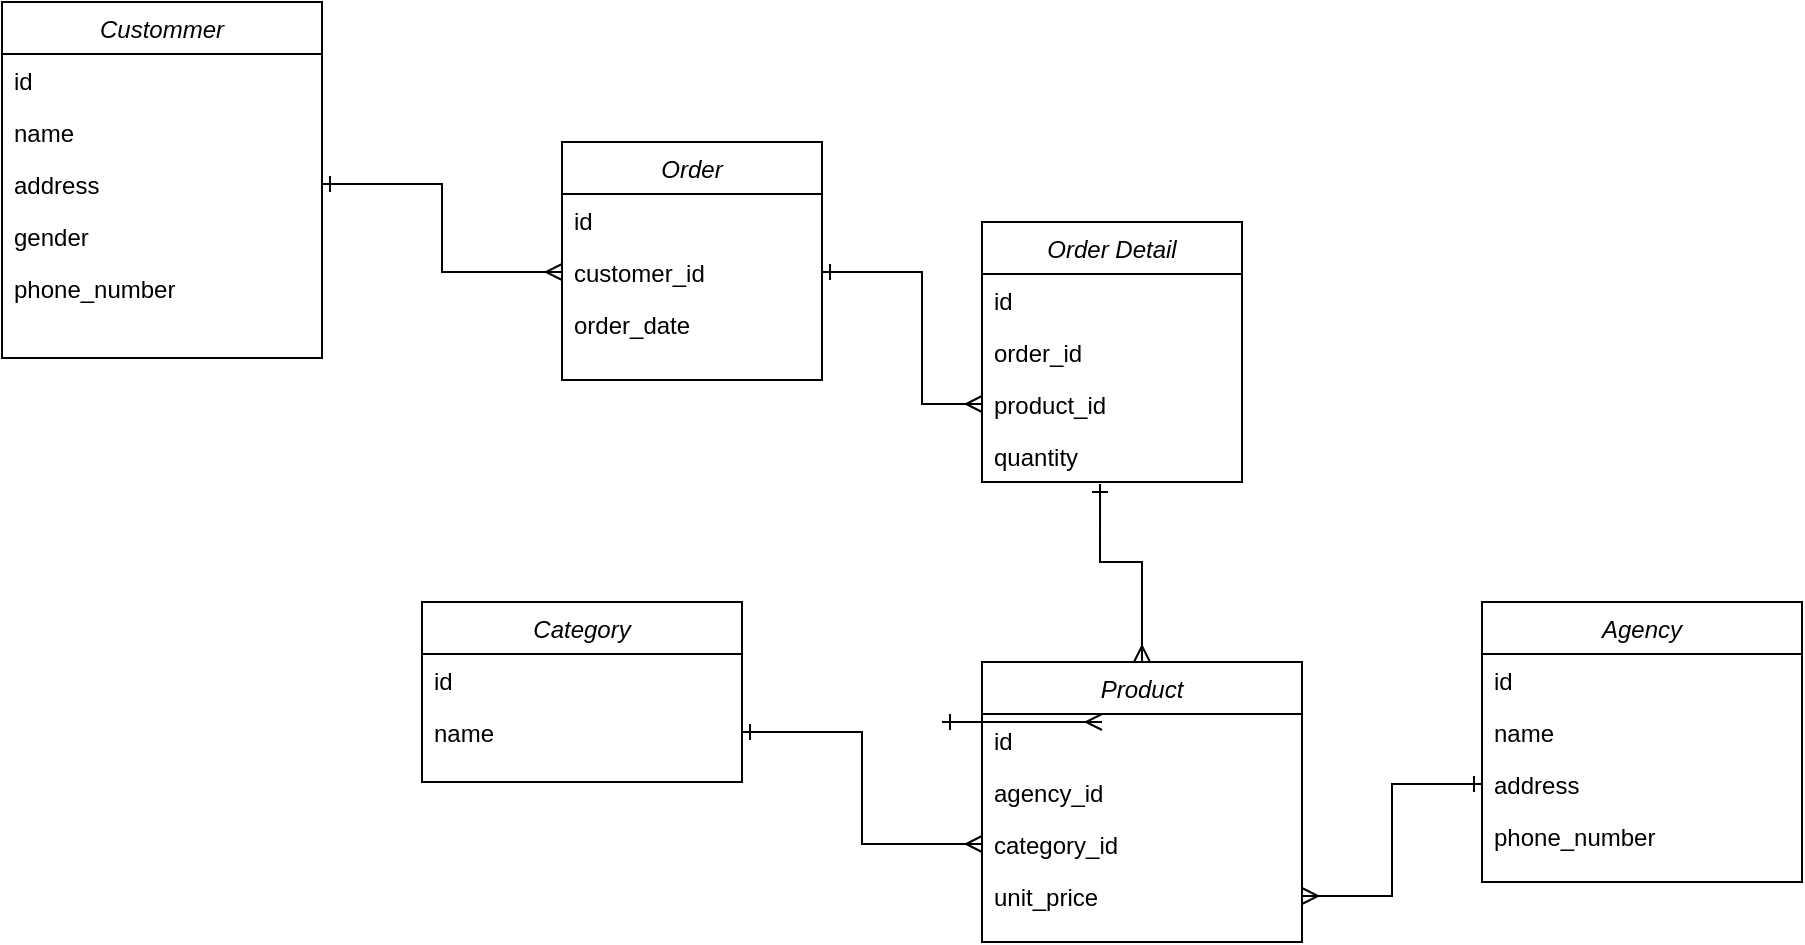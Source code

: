 <mxfile version="20.7.4" type="device"><diagram id="C5RBs43oDa-KdzZeNtuy" name="Page-1"><mxGraphModel dx="1194" dy="798" grid="1" gridSize="10" guides="1" tooltips="1" connect="1" arrows="1" fold="1" page="0" pageScale="1" pageWidth="827" pageHeight="1169" math="0" shadow="0"><root><mxCell id="WIyWlLk6GJQsqaUBKTNV-0"/><mxCell id="WIyWlLk6GJQsqaUBKTNV-1" parent="WIyWlLk6GJQsqaUBKTNV-0"/><mxCell id="zkfFHV4jXpPFQw0GAbJ--0" value="Custommer" style="swimlane;fontStyle=2;align=center;verticalAlign=top;childLayout=stackLayout;horizontal=1;startSize=26;horizontalStack=0;resizeParent=1;resizeLast=0;collapsible=1;marginBottom=0;rounded=0;shadow=0;strokeWidth=1;" parent="WIyWlLk6GJQsqaUBKTNV-1" vertex="1"><mxGeometry x="20" y="20" width="160" height="178" as="geometry"><mxRectangle x="230" y="140" width="160" height="26" as="alternateBounds"/></mxGeometry></mxCell><mxCell id="zkfFHV4jXpPFQw0GAbJ--1" value="id" style="text;align=left;verticalAlign=top;spacingLeft=4;spacingRight=4;overflow=hidden;rotatable=0;points=[[0,0.5],[1,0.5]];portConstraint=eastwest;" parent="zkfFHV4jXpPFQw0GAbJ--0" vertex="1"><mxGeometry y="26" width="160" height="26" as="geometry"/></mxCell><mxCell id="zkfFHV4jXpPFQw0GAbJ--2" value="name" style="text;align=left;verticalAlign=top;spacingLeft=4;spacingRight=4;overflow=hidden;rotatable=0;points=[[0,0.5],[1,0.5]];portConstraint=eastwest;rounded=0;shadow=0;html=0;" parent="zkfFHV4jXpPFQw0GAbJ--0" vertex="1"><mxGeometry y="52" width="160" height="26" as="geometry"/></mxCell><mxCell id="zkfFHV4jXpPFQw0GAbJ--3" value="address" style="text;align=left;verticalAlign=top;spacingLeft=4;spacingRight=4;overflow=hidden;rotatable=0;points=[[0,0.5],[1,0.5]];portConstraint=eastwest;rounded=0;shadow=0;html=0;" parent="zkfFHV4jXpPFQw0GAbJ--0" vertex="1"><mxGeometry y="78" width="160" height="26" as="geometry"/></mxCell><mxCell id="-5PxvE3fqTCqwGDAjH59-0" value="gender" style="text;align=left;verticalAlign=top;spacingLeft=4;spacingRight=4;overflow=hidden;rotatable=0;points=[[0,0.5],[1,0.5]];portConstraint=eastwest;rounded=0;shadow=0;html=0;" vertex="1" parent="zkfFHV4jXpPFQw0GAbJ--0"><mxGeometry y="104" width="160" height="26" as="geometry"/></mxCell><mxCell id="-5PxvE3fqTCqwGDAjH59-1" value="phone_number" style="text;align=left;verticalAlign=top;spacingLeft=4;spacingRight=4;overflow=hidden;rotatable=0;points=[[0,0.5],[1,0.5]];portConstraint=eastwest;rounded=0;shadow=0;html=0;" vertex="1" parent="zkfFHV4jXpPFQw0GAbJ--0"><mxGeometry y="130" width="160" height="26" as="geometry"/></mxCell><mxCell id="-5PxvE3fqTCqwGDAjH59-2" value="Agency" style="swimlane;fontStyle=2;align=center;verticalAlign=top;childLayout=stackLayout;horizontal=1;startSize=26;horizontalStack=0;resizeParent=1;resizeLast=0;collapsible=1;marginBottom=0;rounded=0;shadow=0;strokeWidth=1;" vertex="1" parent="WIyWlLk6GJQsqaUBKTNV-1"><mxGeometry x="760" y="320" width="160" height="140" as="geometry"><mxRectangle x="230" y="140" width="160" height="26" as="alternateBounds"/></mxGeometry></mxCell><mxCell id="-5PxvE3fqTCqwGDAjH59-3" value="id" style="text;align=left;verticalAlign=top;spacingLeft=4;spacingRight=4;overflow=hidden;rotatable=0;points=[[0,0.5],[1,0.5]];portConstraint=eastwest;" vertex="1" parent="-5PxvE3fqTCqwGDAjH59-2"><mxGeometry y="26" width="160" height="26" as="geometry"/></mxCell><mxCell id="-5PxvE3fqTCqwGDAjH59-4" value="name" style="text;align=left;verticalAlign=top;spacingLeft=4;spacingRight=4;overflow=hidden;rotatable=0;points=[[0,0.5],[1,0.5]];portConstraint=eastwest;rounded=0;shadow=0;html=0;" vertex="1" parent="-5PxvE3fqTCqwGDAjH59-2"><mxGeometry y="52" width="160" height="26" as="geometry"/></mxCell><mxCell id="-5PxvE3fqTCqwGDAjH59-5" value="address" style="text;align=left;verticalAlign=top;spacingLeft=4;spacingRight=4;overflow=hidden;rotatable=0;points=[[0,0.5],[1,0.5]];portConstraint=eastwest;rounded=0;shadow=0;html=0;" vertex="1" parent="-5PxvE3fqTCqwGDAjH59-2"><mxGeometry y="78" width="160" height="26" as="geometry"/></mxCell><mxCell id="-5PxvE3fqTCqwGDAjH59-7" value="phone_number" style="text;align=left;verticalAlign=top;spacingLeft=4;spacingRight=4;overflow=hidden;rotatable=0;points=[[0,0.5],[1,0.5]];portConstraint=eastwest;rounded=0;shadow=0;html=0;" vertex="1" parent="-5PxvE3fqTCqwGDAjH59-2"><mxGeometry y="104" width="160" height="26" as="geometry"/></mxCell><mxCell id="-5PxvE3fqTCqwGDAjH59-8" value="Product" style="swimlane;fontStyle=2;align=center;verticalAlign=top;childLayout=stackLayout;horizontal=1;startSize=26;horizontalStack=0;resizeParent=1;resizeLast=0;collapsible=1;marginBottom=0;rounded=0;shadow=0;strokeWidth=1;" vertex="1" parent="WIyWlLk6GJQsqaUBKTNV-1"><mxGeometry x="510" y="350" width="160" height="140" as="geometry"><mxRectangle x="230" y="140" width="160" height="26" as="alternateBounds"/></mxGeometry></mxCell><mxCell id="-5PxvE3fqTCqwGDAjH59-9" value="id" style="text;align=left;verticalAlign=top;spacingLeft=4;spacingRight=4;overflow=hidden;rotatable=0;points=[[0,0.5],[1,0.5]];portConstraint=eastwest;" vertex="1" parent="-5PxvE3fqTCqwGDAjH59-8"><mxGeometry y="26" width="160" height="26" as="geometry"/></mxCell><mxCell id="-5PxvE3fqTCqwGDAjH59-10" value="agency_id" style="text;align=left;verticalAlign=top;spacingLeft=4;spacingRight=4;overflow=hidden;rotatable=0;points=[[0,0.5],[1,0.5]];portConstraint=eastwest;rounded=0;shadow=0;html=0;" vertex="1" parent="-5PxvE3fqTCqwGDAjH59-8"><mxGeometry y="52" width="160" height="26" as="geometry"/></mxCell><mxCell id="-5PxvE3fqTCqwGDAjH59-11" value="category_id" style="text;align=left;verticalAlign=top;spacingLeft=4;spacingRight=4;overflow=hidden;rotatable=0;points=[[0,0.5],[1,0.5]];portConstraint=eastwest;rounded=0;shadow=0;html=0;" vertex="1" parent="-5PxvE3fqTCqwGDAjH59-8"><mxGeometry y="78" width="160" height="26" as="geometry"/></mxCell><mxCell id="-5PxvE3fqTCqwGDAjH59-12" value="unit_price" style="text;align=left;verticalAlign=top;spacingLeft=4;spacingRight=4;overflow=hidden;rotatable=0;points=[[0,0.5],[1,0.5]];portConstraint=eastwest;rounded=0;shadow=0;html=0;" vertex="1" parent="-5PxvE3fqTCqwGDAjH59-8"><mxGeometry y="104" width="160" height="26" as="geometry"/></mxCell><mxCell id="-5PxvE3fqTCqwGDAjH59-14" value="Category" style="swimlane;fontStyle=2;align=center;verticalAlign=top;childLayout=stackLayout;horizontal=1;startSize=26;horizontalStack=0;resizeParent=1;resizeLast=0;collapsible=1;marginBottom=0;rounded=0;shadow=0;strokeWidth=1;" vertex="1" parent="WIyWlLk6GJQsqaUBKTNV-1"><mxGeometry x="230" y="320" width="160" height="90" as="geometry"><mxRectangle x="230" y="140" width="160" height="26" as="alternateBounds"/></mxGeometry></mxCell><mxCell id="-5PxvE3fqTCqwGDAjH59-15" value="id" style="text;align=left;verticalAlign=top;spacingLeft=4;spacingRight=4;overflow=hidden;rotatable=0;points=[[0,0.5],[1,0.5]];portConstraint=eastwest;" vertex="1" parent="-5PxvE3fqTCqwGDAjH59-14"><mxGeometry y="26" width="160" height="26" as="geometry"/></mxCell><mxCell id="-5PxvE3fqTCqwGDAjH59-16" value="name" style="text;align=left;verticalAlign=top;spacingLeft=4;spacingRight=4;overflow=hidden;rotatable=0;points=[[0,0.5],[1,0.5]];portConstraint=eastwest;rounded=0;shadow=0;html=0;" vertex="1" parent="-5PxvE3fqTCqwGDAjH59-14"><mxGeometry y="52" width="160" height="26" as="geometry"/></mxCell><mxCell id="-5PxvE3fqTCqwGDAjH59-20" value="Order" style="swimlane;fontStyle=2;align=center;verticalAlign=top;childLayout=stackLayout;horizontal=1;startSize=26;horizontalStack=0;resizeParent=1;resizeLast=0;collapsible=1;marginBottom=0;rounded=0;shadow=0;strokeWidth=1;" vertex="1" parent="WIyWlLk6GJQsqaUBKTNV-1"><mxGeometry x="300" y="90" width="130" height="119" as="geometry"><mxRectangle x="230" y="140" width="160" height="26" as="alternateBounds"/></mxGeometry></mxCell><mxCell id="-5PxvE3fqTCqwGDAjH59-21" value="id" style="text;align=left;verticalAlign=top;spacingLeft=4;spacingRight=4;overflow=hidden;rotatable=0;points=[[0,0.5],[1,0.5]];portConstraint=eastwest;" vertex="1" parent="-5PxvE3fqTCqwGDAjH59-20"><mxGeometry y="26" width="130" height="26" as="geometry"/></mxCell><mxCell id="-5PxvE3fqTCqwGDAjH59-22" value="customer_id" style="text;align=left;verticalAlign=top;spacingLeft=4;spacingRight=4;overflow=hidden;rotatable=0;points=[[0,0.5],[1,0.5]];portConstraint=eastwest;rounded=0;shadow=0;html=0;" vertex="1" parent="-5PxvE3fqTCqwGDAjH59-20"><mxGeometry y="52" width="130" height="26" as="geometry"/></mxCell><mxCell id="-5PxvE3fqTCqwGDAjH59-23" value="order_date" style="text;align=left;verticalAlign=top;spacingLeft=4;spacingRight=4;overflow=hidden;rotatable=0;points=[[0,0.5],[1,0.5]];portConstraint=eastwest;rounded=0;shadow=0;html=0;" vertex="1" parent="-5PxvE3fqTCqwGDAjH59-20"><mxGeometry y="78" width="130" height="26" as="geometry"/></mxCell><mxCell id="-5PxvE3fqTCqwGDAjH59-26" value="Order Detail" style="swimlane;fontStyle=2;align=center;verticalAlign=top;childLayout=stackLayout;horizontal=1;startSize=26;horizontalStack=0;resizeParent=1;resizeLast=0;collapsible=1;marginBottom=0;rounded=0;shadow=0;strokeWidth=1;" vertex="1" parent="WIyWlLk6GJQsqaUBKTNV-1"><mxGeometry x="510" y="130" width="130" height="130" as="geometry"><mxRectangle x="230" y="140" width="160" height="26" as="alternateBounds"/></mxGeometry></mxCell><mxCell id="-5PxvE3fqTCqwGDAjH59-27" value="id" style="text;align=left;verticalAlign=top;spacingLeft=4;spacingRight=4;overflow=hidden;rotatable=0;points=[[0,0.5],[1,0.5]];portConstraint=eastwest;" vertex="1" parent="-5PxvE3fqTCqwGDAjH59-26"><mxGeometry y="26" width="130" height="26" as="geometry"/></mxCell><mxCell id="-5PxvE3fqTCqwGDAjH59-28" value="order_id" style="text;align=left;verticalAlign=top;spacingLeft=4;spacingRight=4;overflow=hidden;rotatable=0;points=[[0,0.5],[1,0.5]];portConstraint=eastwest;rounded=0;shadow=0;html=0;fontColor=#000000;" vertex="1" parent="-5PxvE3fqTCqwGDAjH59-26"><mxGeometry y="52" width="130" height="26" as="geometry"/></mxCell><mxCell id="-5PxvE3fqTCqwGDAjH59-29" value="product_id" style="text;align=left;verticalAlign=top;spacingLeft=4;spacingRight=4;overflow=hidden;rotatable=0;points=[[0,0.5],[1,0.5]];portConstraint=eastwest;rounded=0;shadow=0;html=0;" vertex="1" parent="-5PxvE3fqTCqwGDAjH59-26"><mxGeometry y="78" width="130" height="26" as="geometry"/></mxCell><mxCell id="-5PxvE3fqTCqwGDAjH59-38" value="quantity" style="text;align=left;verticalAlign=top;spacingLeft=4;spacingRight=4;overflow=hidden;rotatable=0;points=[[0,0.5],[1,0.5]];portConstraint=eastwest;rounded=0;shadow=0;html=0;" vertex="1" parent="-5PxvE3fqTCqwGDAjH59-26"><mxGeometry y="104" width="130" height="26" as="geometry"/></mxCell><mxCell id="-5PxvE3fqTCqwGDAjH59-33" value="" style="endArrow=ERmany;html=1;rounded=0;fontColor=#7f7676;endFill=0;edgeStyle=orthogonalEdgeStyle;exitX=1;exitY=0.5;exitDx=0;exitDy=0;entryX=0;entryY=0.5;entryDx=0;entryDy=0;startArrow=ERone;startFill=0;" edge="1" parent="WIyWlLk6GJQsqaUBKTNV-1" source="zkfFHV4jXpPFQw0GAbJ--3" target="-5PxvE3fqTCqwGDAjH59-22"><mxGeometry width="50" height="50" relative="1" as="geometry"><mxPoint x="210" y="150" as="sourcePoint"/><mxPoint x="260" y="100" as="targetPoint"/></mxGeometry></mxCell><mxCell id="-5PxvE3fqTCqwGDAjH59-34" value="" style="endArrow=ERmany;html=1;rounded=0;fontColor=#7f7676;endFill=0;edgeStyle=orthogonalEdgeStyle;exitX=1;exitY=0.5;exitDx=0;exitDy=0;entryX=0;entryY=0.5;entryDx=0;entryDy=0;startArrow=ERone;startFill=0;" edge="1" parent="WIyWlLk6GJQsqaUBKTNV-1" source="-5PxvE3fqTCqwGDAjH59-22" target="-5PxvE3fqTCqwGDAjH59-29"><mxGeometry width="50" height="50" relative="1" as="geometry"><mxPoint x="190" y="121" as="sourcePoint"/><mxPoint x="310" y="165" as="targetPoint"/><Array as="points"><mxPoint x="480" y="155"/><mxPoint x="480" y="221"/></Array></mxGeometry></mxCell><mxCell id="-5PxvE3fqTCqwGDAjH59-36" value="" style="endArrow=ERmany;html=1;rounded=0;fontColor=#7f7676;endFill=0;edgeStyle=orthogonalEdgeStyle;exitX=1;exitY=0.5;exitDx=0;exitDy=0;entryX=0;entryY=0.5;entryDx=0;entryDy=0;startArrow=ERone;startFill=0;" edge="1" parent="WIyWlLk6GJQsqaUBKTNV-1" source="-5PxvE3fqTCqwGDAjH59-16" target="-5PxvE3fqTCqwGDAjH59-11"><mxGeometry width="50" height="50" relative="1" as="geometry"><mxPoint x="190" y="121" as="sourcePoint"/><mxPoint x="310" y="165" as="targetPoint"/></mxGeometry></mxCell><mxCell id="-5PxvE3fqTCqwGDAjH59-37" value="" style="endArrow=ERmany;html=1;rounded=0;fontColor=#7f7676;endFill=0;edgeStyle=orthogonalEdgeStyle;exitX=0;exitY=0.5;exitDx=0;exitDy=0;entryX=1;entryY=0.5;entryDx=0;entryDy=0;startArrow=ERone;startFill=0;" edge="1" parent="WIyWlLk6GJQsqaUBKTNV-1" source="-5PxvE3fqTCqwGDAjH59-5" target="-5PxvE3fqTCqwGDAjH59-12"><mxGeometry width="50" height="50" relative="1" as="geometry"><mxPoint x="410" y="131" as="sourcePoint"/><mxPoint x="530" y="175" as="targetPoint"/></mxGeometry></mxCell><mxCell id="-5PxvE3fqTCqwGDAjH59-40" value="" style="endArrow=ERmany;html=1;rounded=0;fontColor=#7f7676;endFill=0;edgeStyle=orthogonalEdgeStyle;exitX=0.454;exitY=1.038;exitDx=0;exitDy=0;entryX=0.5;entryY=0;entryDx=0;entryDy=0;startArrow=ERone;startFill=0;exitPerimeter=0;" edge="1" parent="WIyWlLk6GJQsqaUBKTNV-1" source="-5PxvE3fqTCqwGDAjH59-38" target="-5PxvE3fqTCqwGDAjH59-8"><mxGeometry width="50" height="50" relative="1" as="geometry"><mxPoint x="440" y="165" as="sourcePoint"/><mxPoint x="520" y="231" as="targetPoint"/><Array as="points"><mxPoint x="569" y="300"/><mxPoint x="590" y="300"/></Array></mxGeometry></mxCell><mxCell id="-5PxvE3fqTCqwGDAjH59-41" value="" style="edgeStyle=none;orthogonalLoop=1;jettySize=auto;html=1;rounded=0;fontColor=#000000;startArrow=ERone;startFill=0;endArrow=ERmany;endFill=0;" edge="1" parent="WIyWlLk6GJQsqaUBKTNV-1"><mxGeometry width="80" relative="1" as="geometry"><mxPoint x="490" y="380" as="sourcePoint"/><mxPoint x="570" y="380" as="targetPoint"/><Array as="points"/></mxGeometry></mxCell></root></mxGraphModel></diagram></mxfile>